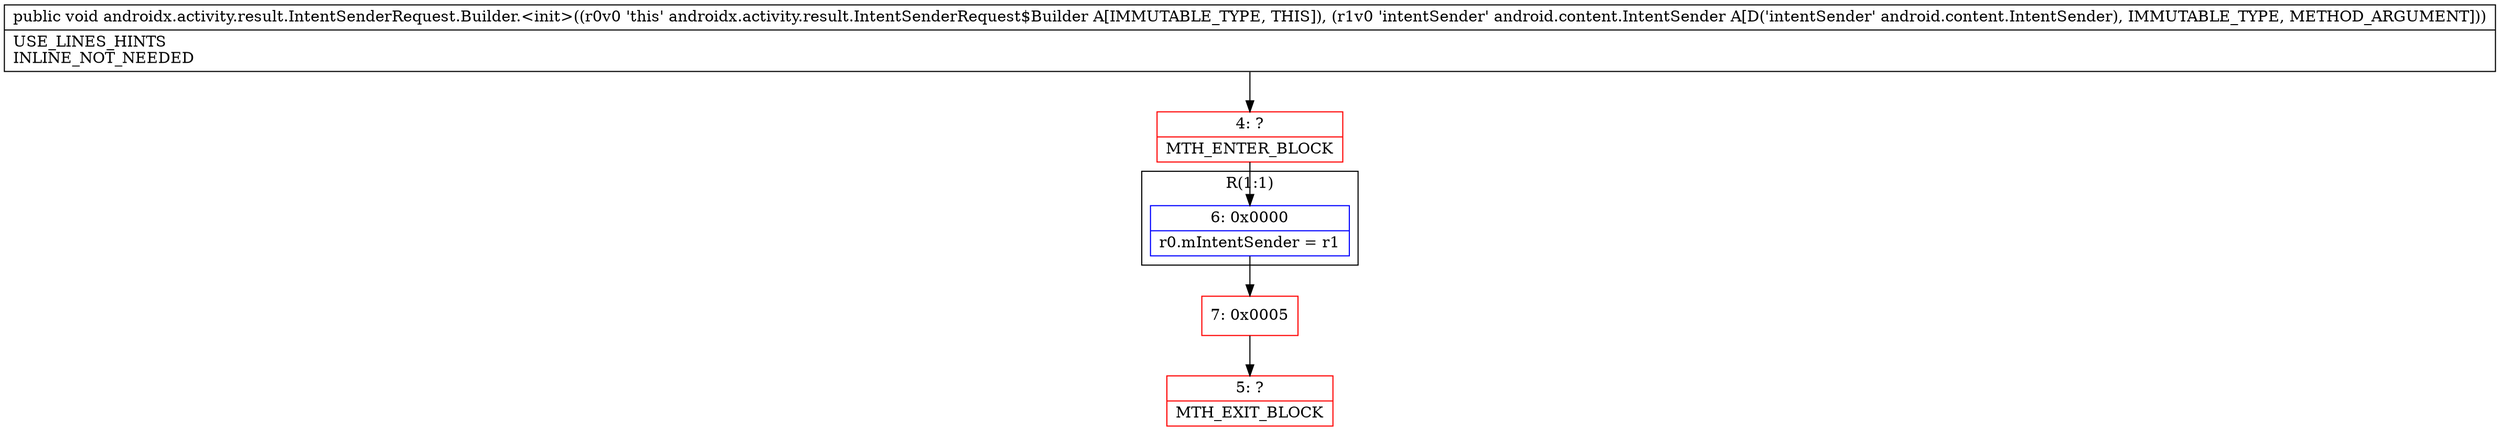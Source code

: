 digraph "CFG forandroidx.activity.result.IntentSenderRequest.Builder.\<init\>(Landroid\/content\/IntentSender;)V" {
subgraph cluster_Region_1273543814 {
label = "R(1:1)";
node [shape=record,color=blue];
Node_6 [shape=record,label="{6\:\ 0x0000|r0.mIntentSender = r1\l}"];
}
Node_4 [shape=record,color=red,label="{4\:\ ?|MTH_ENTER_BLOCK\l}"];
Node_7 [shape=record,color=red,label="{7\:\ 0x0005}"];
Node_5 [shape=record,color=red,label="{5\:\ ?|MTH_EXIT_BLOCK\l}"];
MethodNode[shape=record,label="{public void androidx.activity.result.IntentSenderRequest.Builder.\<init\>((r0v0 'this' androidx.activity.result.IntentSenderRequest$Builder A[IMMUTABLE_TYPE, THIS]), (r1v0 'intentSender' android.content.IntentSender A[D('intentSender' android.content.IntentSender), IMMUTABLE_TYPE, METHOD_ARGUMENT]))  | USE_LINES_HINTS\lINLINE_NOT_NEEDED\l}"];
MethodNode -> Node_4;Node_6 -> Node_7;
Node_4 -> Node_6;
Node_7 -> Node_5;
}

